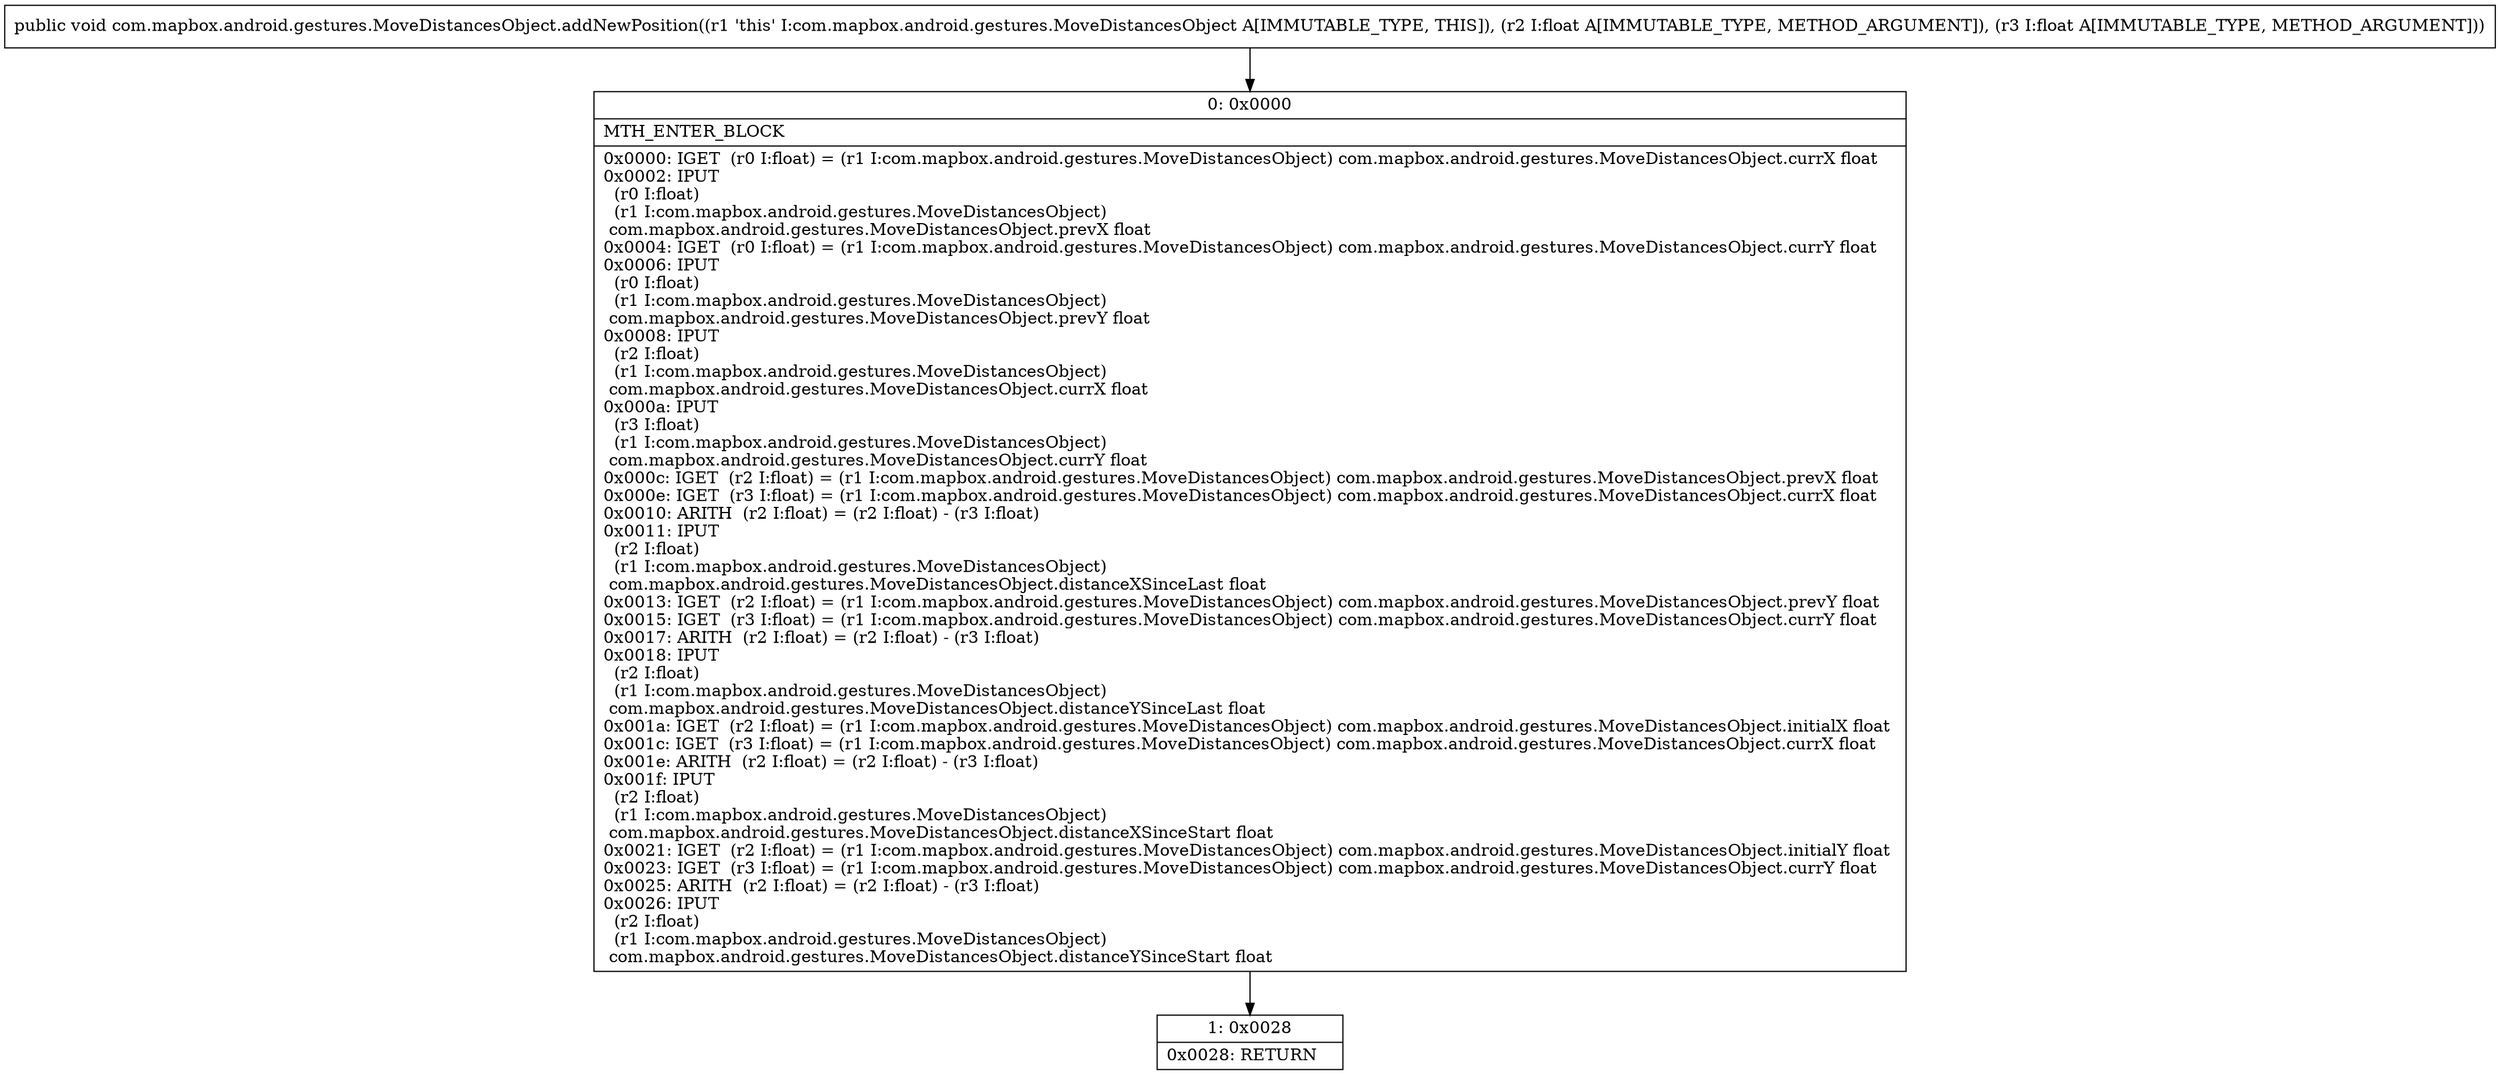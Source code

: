 digraph "CFG forcom.mapbox.android.gestures.MoveDistancesObject.addNewPosition(FF)V" {
Node_0 [shape=record,label="{0\:\ 0x0000|MTH_ENTER_BLOCK\l|0x0000: IGET  (r0 I:float) = (r1 I:com.mapbox.android.gestures.MoveDistancesObject) com.mapbox.android.gestures.MoveDistancesObject.currX float \l0x0002: IPUT  \l  (r0 I:float)\l  (r1 I:com.mapbox.android.gestures.MoveDistancesObject)\l com.mapbox.android.gestures.MoveDistancesObject.prevX float \l0x0004: IGET  (r0 I:float) = (r1 I:com.mapbox.android.gestures.MoveDistancesObject) com.mapbox.android.gestures.MoveDistancesObject.currY float \l0x0006: IPUT  \l  (r0 I:float)\l  (r1 I:com.mapbox.android.gestures.MoveDistancesObject)\l com.mapbox.android.gestures.MoveDistancesObject.prevY float \l0x0008: IPUT  \l  (r2 I:float)\l  (r1 I:com.mapbox.android.gestures.MoveDistancesObject)\l com.mapbox.android.gestures.MoveDistancesObject.currX float \l0x000a: IPUT  \l  (r3 I:float)\l  (r1 I:com.mapbox.android.gestures.MoveDistancesObject)\l com.mapbox.android.gestures.MoveDistancesObject.currY float \l0x000c: IGET  (r2 I:float) = (r1 I:com.mapbox.android.gestures.MoveDistancesObject) com.mapbox.android.gestures.MoveDistancesObject.prevX float \l0x000e: IGET  (r3 I:float) = (r1 I:com.mapbox.android.gestures.MoveDistancesObject) com.mapbox.android.gestures.MoveDistancesObject.currX float \l0x0010: ARITH  (r2 I:float) = (r2 I:float) \- (r3 I:float) \l0x0011: IPUT  \l  (r2 I:float)\l  (r1 I:com.mapbox.android.gestures.MoveDistancesObject)\l com.mapbox.android.gestures.MoveDistancesObject.distanceXSinceLast float \l0x0013: IGET  (r2 I:float) = (r1 I:com.mapbox.android.gestures.MoveDistancesObject) com.mapbox.android.gestures.MoveDistancesObject.prevY float \l0x0015: IGET  (r3 I:float) = (r1 I:com.mapbox.android.gestures.MoveDistancesObject) com.mapbox.android.gestures.MoveDistancesObject.currY float \l0x0017: ARITH  (r2 I:float) = (r2 I:float) \- (r3 I:float) \l0x0018: IPUT  \l  (r2 I:float)\l  (r1 I:com.mapbox.android.gestures.MoveDistancesObject)\l com.mapbox.android.gestures.MoveDistancesObject.distanceYSinceLast float \l0x001a: IGET  (r2 I:float) = (r1 I:com.mapbox.android.gestures.MoveDistancesObject) com.mapbox.android.gestures.MoveDistancesObject.initialX float \l0x001c: IGET  (r3 I:float) = (r1 I:com.mapbox.android.gestures.MoveDistancesObject) com.mapbox.android.gestures.MoveDistancesObject.currX float \l0x001e: ARITH  (r2 I:float) = (r2 I:float) \- (r3 I:float) \l0x001f: IPUT  \l  (r2 I:float)\l  (r1 I:com.mapbox.android.gestures.MoveDistancesObject)\l com.mapbox.android.gestures.MoveDistancesObject.distanceXSinceStart float \l0x0021: IGET  (r2 I:float) = (r1 I:com.mapbox.android.gestures.MoveDistancesObject) com.mapbox.android.gestures.MoveDistancesObject.initialY float \l0x0023: IGET  (r3 I:float) = (r1 I:com.mapbox.android.gestures.MoveDistancesObject) com.mapbox.android.gestures.MoveDistancesObject.currY float \l0x0025: ARITH  (r2 I:float) = (r2 I:float) \- (r3 I:float) \l0x0026: IPUT  \l  (r2 I:float)\l  (r1 I:com.mapbox.android.gestures.MoveDistancesObject)\l com.mapbox.android.gestures.MoveDistancesObject.distanceYSinceStart float \l}"];
Node_1 [shape=record,label="{1\:\ 0x0028|0x0028: RETURN   \l}"];
MethodNode[shape=record,label="{public void com.mapbox.android.gestures.MoveDistancesObject.addNewPosition((r1 'this' I:com.mapbox.android.gestures.MoveDistancesObject A[IMMUTABLE_TYPE, THIS]), (r2 I:float A[IMMUTABLE_TYPE, METHOD_ARGUMENT]), (r3 I:float A[IMMUTABLE_TYPE, METHOD_ARGUMENT])) }"];
MethodNode -> Node_0;
Node_0 -> Node_1;
}

